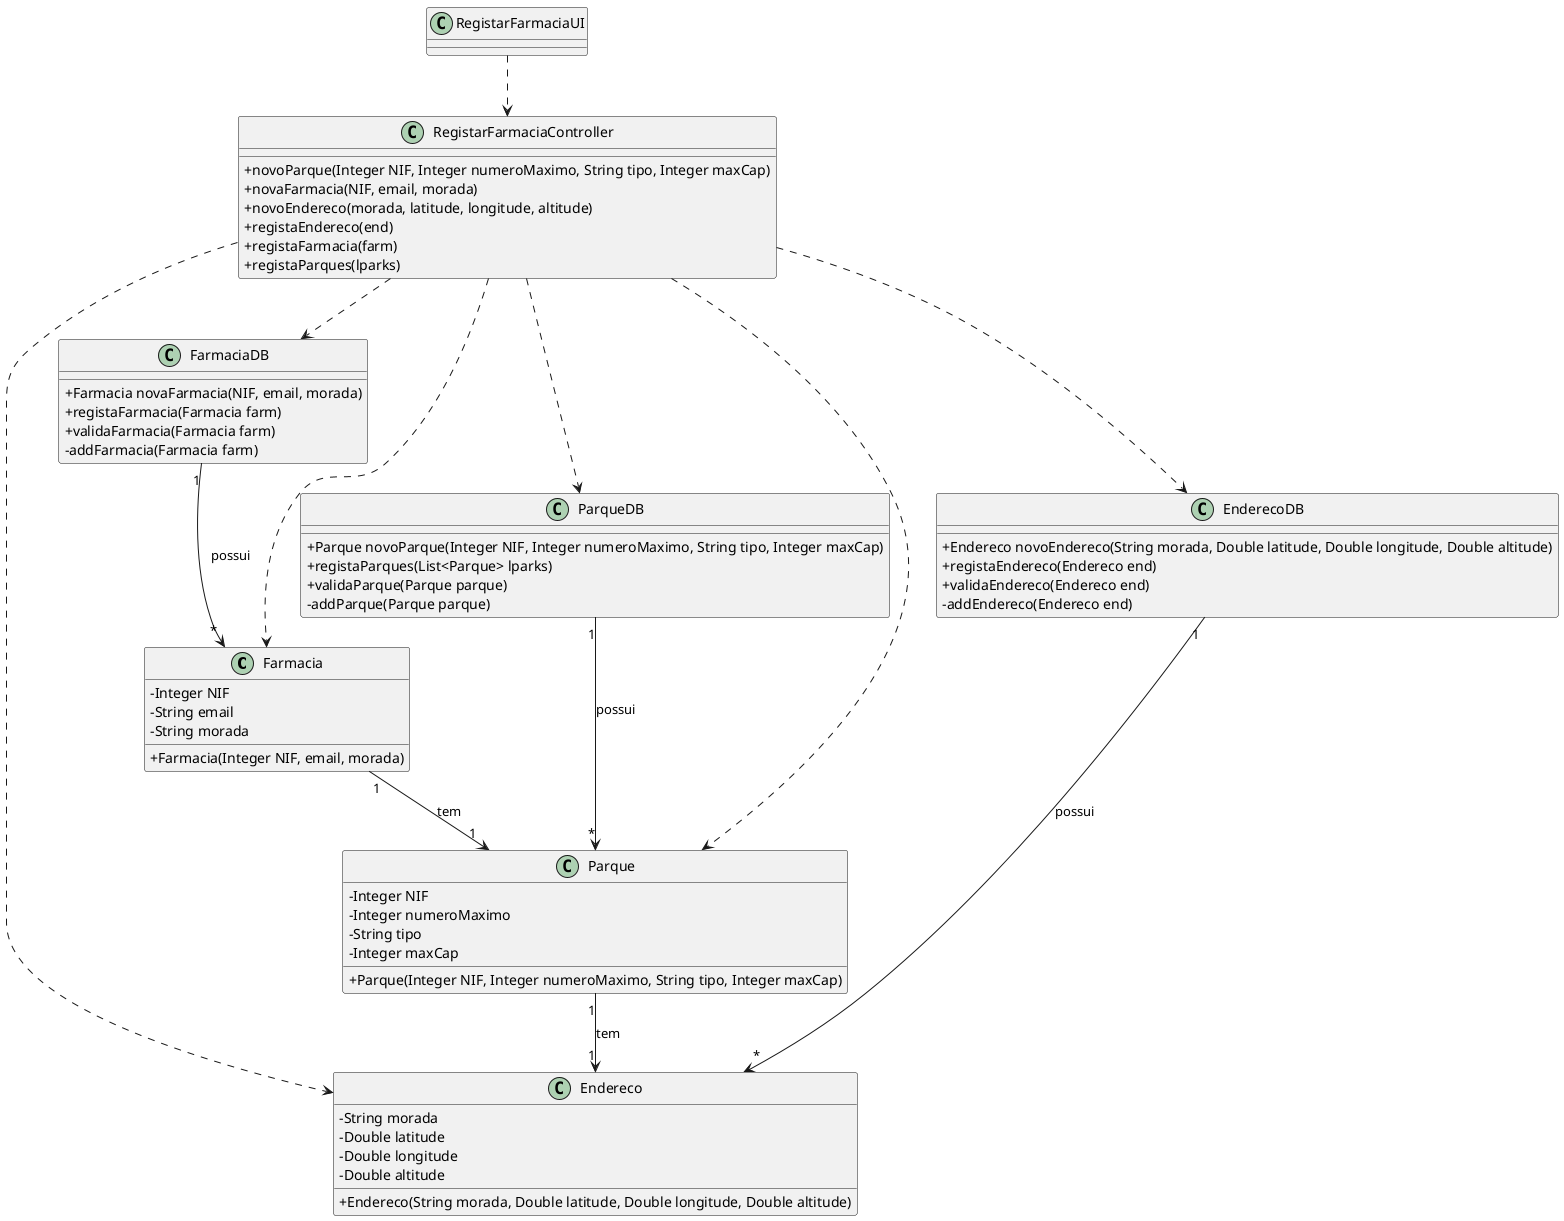 @startuml
skinparam classAttributeIconSize 0

class Farmacia {
  -Integer NIF
  -String email
  -String morada
  +Farmacia(Integer NIF, email, morada)
}

class Endereco {
  -String morada
  -Double latitude
  -Double longitude
  -Double altitude 
  +Endereco(String morada, Double latitude, Double longitude, Double altitude)
}

class Parque {
  -Integer NIF
  -Integer numeroMaximo
  -String tipo
  -Integer maxCap
  +Parque(Integer NIF, Integer numeroMaximo, String tipo, Integer maxCap)
}

class FarmaciaDB {
  +Farmacia novaFarmacia(NIF, email, morada)
  +registaFarmacia(Farmacia farm)
  +validaFarmacia(Farmacia farm)
  -addFarmacia(Farmacia farm)
}

class EnderecoDB {
  +Endereco novoEndereco(String morada, Double latitude, Double longitude, Double altitude)
  +registaEndereco(Endereco end)
  +validaEndereco(Endereco end)
  -addEndereco(Endereco end)
}

class ParqueDB {
  +Parque novoParque(Integer NIF, Integer numeroMaximo, String tipo, Integer maxCap)
  +registaParques(List<Parque> lparks)
  +validaParque(Parque parque)
  -addParque(Parque parque)
}

class RegistarFarmaciaController {
  +novoParque(Integer NIF, Integer numeroMaximo, String tipo, Integer maxCap)
  +novaFarmacia(NIF, email, morada)
  +novoEndereco(morada, latitude, longitude, altitude)
  +registaEndereco(end)
  +registaFarmacia(farm)
  +registaParques(lparks)
}

class RegistarFarmaciaUI {
  
}

RegistarFarmaciaUI ..> RegistarFarmaciaController
RegistarFarmaciaController ..> ParqueDB
RegistarFarmaciaController ..> EnderecoDB
RegistarFarmaciaController ..> FarmaciaDB
RegistarFarmaciaController ..> Parque
RegistarFarmaciaController ..> Endereco
RegistarFarmaciaController ..> Farmacia

ParqueDB "1" --> "*" Parque : possui
EnderecoDB "1" --> "*" Endereco : possui
FarmaciaDB "1" --> "*" Farmacia : possui
Farmacia "1" --> "1" Parque : tem
Parque "1" --> "1" Endereco : tem


@enduml
